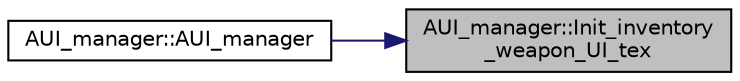 digraph "AUI_manager::Init_inventory_weapon_UI_tex"
{
 // LATEX_PDF_SIZE
  edge [fontname="Helvetica",fontsize="10",labelfontname="Helvetica",labelfontsize="10"];
  node [fontname="Helvetica",fontsize="10",shape=record];
  rankdir="RL";
  Node1 [label="AUI_manager::Init_inventory\l_weapon_UI_tex",height=0.2,width=0.4,color="black", fillcolor="grey75", style="filled", fontcolor="black",tooltip="인벤토리 무기 UI 초기화"];
  Node1 -> Node2 [dir="back",color="midnightblue",fontsize="10",style="solid"];
  Node2 [label="AUI_manager::AUI_manager",height=0.2,width=0.4,color="black", fillcolor="white", style="filled",URL="$class_a_u_i__manager.html#a1d2bf1b6a52701e4b1517659e5c155d2",tooltip=" "];
}
